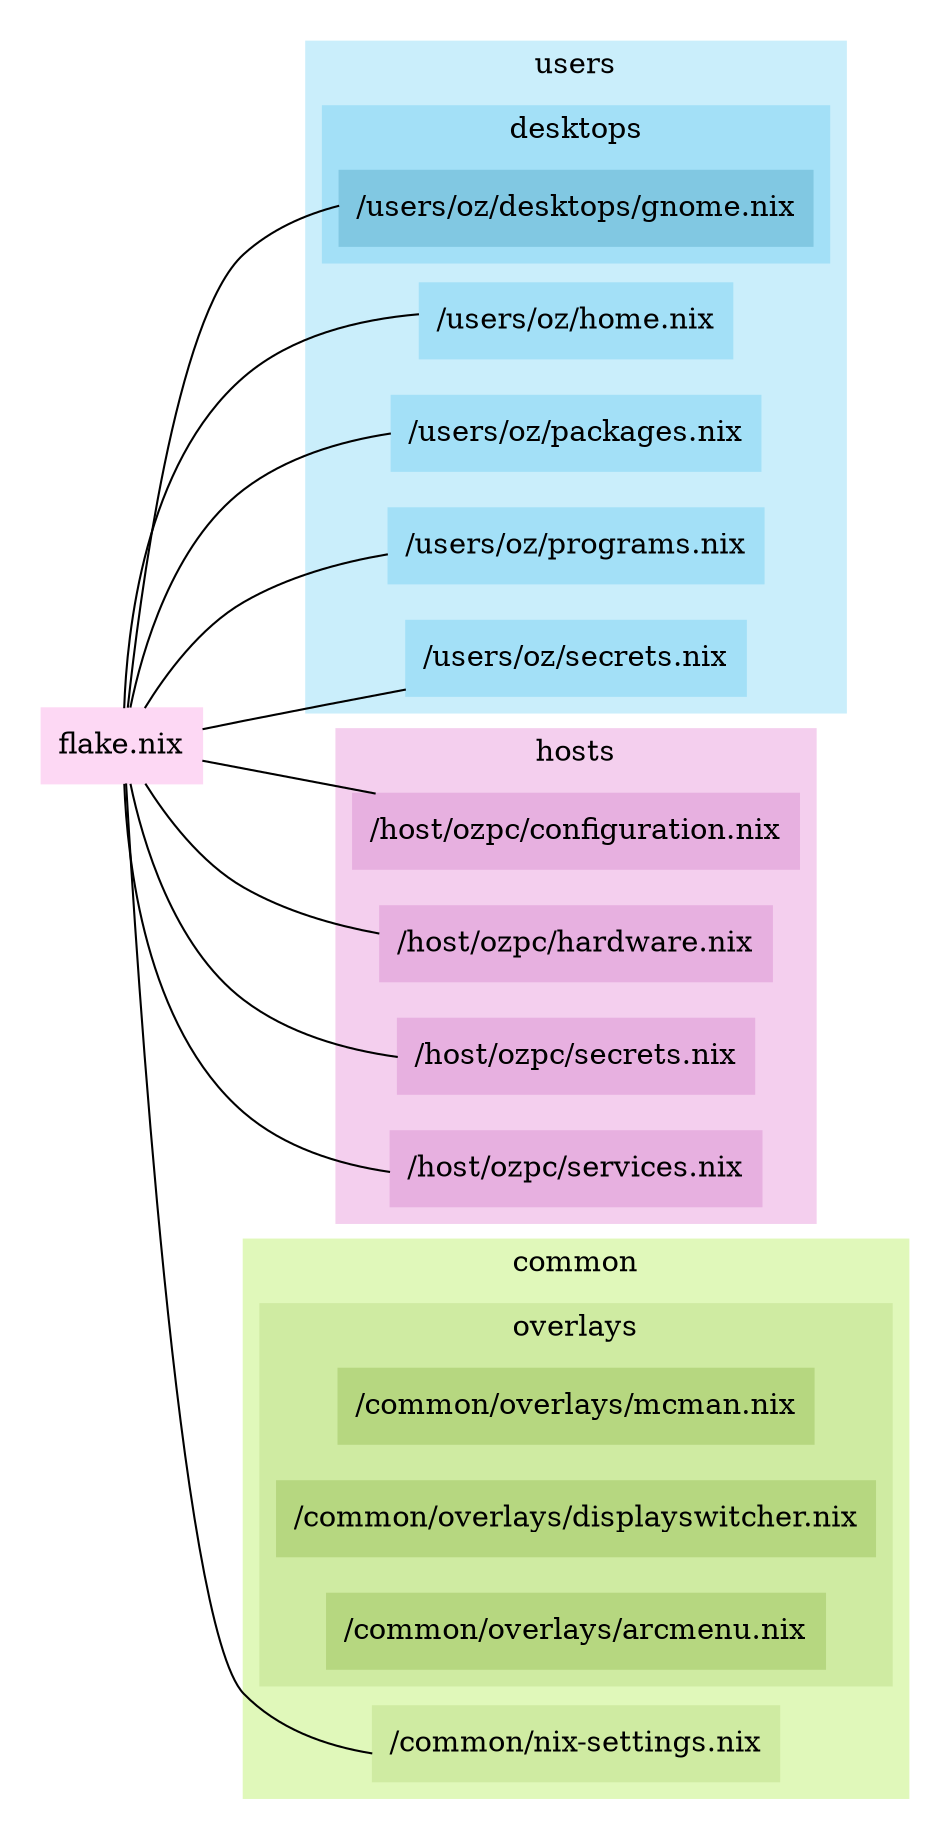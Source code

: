 graph flake {
    rankdir="LR";
    node [shape="box", style="filled"];
    subgraph cluster_flake {
        style="filled";
        color="#ffffffff";
        "flake.nix" [color="#fdd8f4ff"];
        "flake.nix" -- "/common/nix-settings.nix";
        "flake.nix" -- "/host/ozpc/configuration.nix";
        "flake.nix" -- "/host/ozpc/hardware.nix";
        "flake.nix" -- "/host/ozpc/secrets.nix";
        "flake.nix" -- "/host/ozpc/services.nix";
        "flake.nix" -- "/users/oz/home.nix";
        "flake.nix" -- "/users/oz/packages.nix";
        "flake.nix" -- "/users/oz/programs.nix";
        "flake.nix" -- "/users/oz/secrets.nix";
        "flake.nix" -- "/users/oz/desktops/gnome.nix";
        subgraph cluster_common {
            label="common";
            style="filled";
            color="#e0f8baff";
            "/common/nix-settings.nix" [color="#cfeba2ff"];
            subgraph cluster_common_overlays {
                label="overlays";
                style="filled";
                color="#cfeba2ff";
                "/common/overlays/mcman.nix" [color="#b6d780ff"];
                "/common/overlays/displayswitcher.nix" [color="#b6d780ff"];
                "/common/overlays/arcmenu.nix" [color="#b6d780ff"];
            }
        }
        subgraph cluster_hosts {
            label="hosts";
            style="filled";
            color="#f4cfeeff";
            "/host/ozpc/services.nix" [color="#e7b0e0ff"];
            "/host/ozpc/secrets.nix" [color="#e7b0e0ff"];
            "/host/ozpc/hardware.nix" [color="#e7b0e0ff"];
            "/host/ozpc/configuration.nix" [color="#e7b0e0ff"];
        }
        subgraph cluster_users {
            label="users";
            style="filled";
            color="#caeefbff";
            "/users/oz/secrets.nix" [color="#a3e0f7ff"];
            "/users/oz/programs.nix" [color="#a3e0f7ff"];
            "/users/oz/packages.nix" [color="#a3e0f7ff"];
            "/users/oz/home.nix" [color="#a3e0f7ff"];
            subgraph cluster_users_desktops {
                label="desktops";
                style="filled";
                color="#a3e0f7ff";
                "/users/oz/desktops/gnome.nix" [color="#81c8e2ff"];
            }
        }
    }
}
